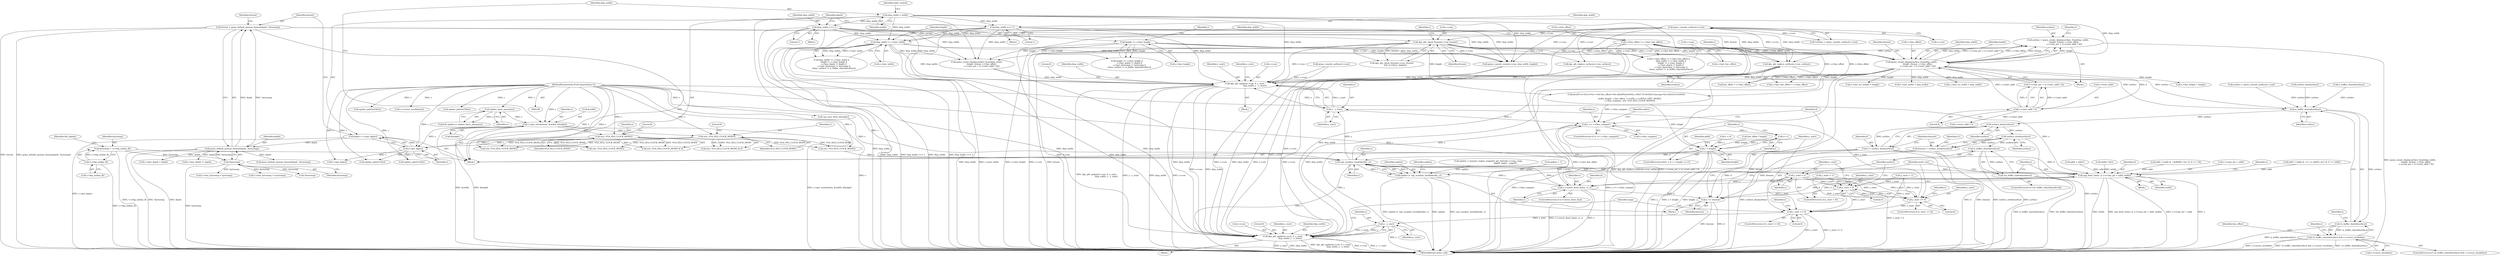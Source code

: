 digraph "0_qemu_bfc56535f793c557aa754c50213fc5f882e6482d@API" {
"1000348" [label="(Call,surface = qemu_create_displaysurface_from(disp_width,\n                    height, format, s->line_offset,\n                    s->vram_ptr + (s->start_addr * 4)))"];
"1000350" [label="(Call,qemu_create_displaysurface_from(disp_width,\n                    height, format, s->line_offset,\n                    s->vram_ptr + (s->start_addr * 4)))"];
"1000258" [label="(Call,disp_width <<= 1)"];
"1000169" [label="(Call,disp_width = width)"];
"1000274" [label="(Call,disp_width <<= 1)"];
"1000317" [label="(Call,disp_width != s->last_width)"];
"1000323" [label="(Call,height != s->last_height)"];
"1000281" [label="(Call,format = qemu_default_pixman_format(depth, !byteswap))"];
"1000283" [label="(Call,qemu_default_pixman_format(depth, !byteswap))"];
"1000277" [label="(Call,depth = s->get_bpp(s))"];
"1000279" [label="(Call,s->get_bpp(s))"];
"1000163" [label="(Call,s->get_resolution(s, &width, &height))"];
"1000161" [label="(Call,update_basic_params(s))"];
"1000109" [label="(MethodParameterIn,VGACommonState *s)"];
"1000253" [label="(Call,sr(s, VGA_SEQ_CLOCK_MODE))"];
"1000269" [label="(Call,sr(s, VGA_SEQ_CLOCK_MODE))"];
"1000285" [label="(Call,!byteswap)"];
"1000153" [label="(Call,byteswap = !s->big_endian_fb)"];
"1000155" [label="(Call,!s->big_endian_fb)"];
"1000293" [label="(Call,dpy_gfx_check_format(s->con, format))"];
"1000115" [label="(Call,qemu_console_surface(s->con))"];
"1000309" [label="(Call,s->line_offset != s->last_line_offset)"];
"1000361" [label="(Call,s->start_addr * 4)"];
"1000366" [label="(Call,dpy_gfx_replace_surface(s->con, surface))"];
"1000621" [label="(Call,is_buffer_shared(surface))"];
"1000620" [label="(Call,!is_buffer_shared(surface))"];
"1000619" [label="(Call,!is_buffer_shared(surface) && s->cursor_invalidate)"];
"1000678" [label="(Call,surface_data(surface))"];
"1000676" [label="(Call,d = surface_data(surface))"];
"1000830" [label="(Call,vga_draw_line(s, d, s->vram_ptr + addr, width))"];
"1000812" [label="(Call,vga_scanline_invalidated(s, y))"];
"1000810" [label="(Call,update |= vga_scanline_invalidated(s, y))"];
"1000822" [label="(Call,y_start = y)"];
"1000819" [label="(Call,y_start < 0)"];
"1000850" [label="(Call,y_start >= 0)"];
"1000861" [label="(Call,y - y_start)"];
"1000854" [label="(Call,dpy_gfx_update(s->con, 0, y_start,\n                               disp_width, y - y_start))"];
"1000918" [label="(Call,dpy_gfx_update(s->con, 0, y_start,\n                       disp_width, y - y_start))"];
"1000902" [label="(Call,y == s->line_compare)"];
"1000712" [label="(Call,y++)"];
"1000709" [label="(Call,y < height)"];
"1000925" [label="(Call,y - y_start)"];
"1000914" [label="(Call,y_start >= 0)"];
"1000843" [label="(Call,s->cursor_draw_line(s, d, y))"];
"1000910" [label="(Call,d += linesize)"];
"1000682" [label="(Call,surface_stride(surface))"];
"1000680" [label="(Call,linesize = surface_stride(surface))"];
"1000827" [label="(Call,is_buffer_shared(surface))"];
"1000826" [label="(Call,!(is_buffer_shared(surface)))"];
"1000844" [label="(Identifier,s)"];
"1000353" [label="(Identifier,format)"];
"1000400" [label="(Call,s->last_height = height)"];
"1000679" [label="(Identifier,surface)"];
"1000710" [label="(Identifier,y)"];
"1000870" [label="(Identifier,multi_run)"];
"1000115" [label="(Call,qemu_console_surface(s->con))"];
"1000653" [label="(Call,sr(s, VGA_SEQ_CLOCK_MODE))"];
"1000811" [label="(Identifier,update)"];
"1000350" [label="(Call,qemu_create_displaysurface_from(disp_width,\n                    height, format, s->line_offset,\n                    s->vram_ptr + (s->start_addr * 4)))"];
"1000816" [label="(Identifier,update)"];
"1000433" [label="(Call,surface_data(surface))"];
"1000714" [label="(Block,)"];
"1000712" [label="(Call,y++)"];
"1000164" [label="(Identifier,s)"];
"1000705" [label="(ControlStructure,for(y = 0; y < height; y++))"];
"1000927" [label="(Identifier,y_start)"];
"1000278" [label="(Identifier,depth)"];
"1000448" [label="(Call,qemu_default_pixman_format(depth, !byteswap))"];
"1000711" [label="(Identifier,height)"];
"1000919" [label="(Call,s->con)"];
"1000354" [label="(Call,s->line_offset)"];
"1000324" [label="(Identifier,height)"];
"1000281" [label="(Call,format = qemu_default_pixman_format(depth, !byteswap))"];
"1000912" [label="(Identifier,linesize)"];
"1000715" [label="(Call,addr = addr1)"];
"1000417" [label="(Call,s->last_byteswap = byteswap)"];
"1000827" [label="(Call,is_buffer_shared(surface))"];
"1000667" [label="(Call,width * bits)"];
"1000510" [label="(Call,update_palette16(s))"];
"1000270" [label="(Identifier,s)"];
"1000918" [label="(Call,dpy_gfx_update(s->con, 0, y_start,\n                       disp_width, y - y_start))"];
"1000713" [label="(Identifier,y)"];
"1000839" [label="(ControlStructure,if (s->cursor_draw_line))"];
"1000111" [label="(Block,)"];
"1000685" [label="(Identifier,y1)"];
"1000155" [label="(Call,!s->big_endian_fb)"];
"1000939" [label="(MethodReturn,static void)"];
"1000676" [label="(Call,d = surface_data(surface))"];
"1000861" [label="(Call,y - y_start)"];
"1000824" [label="(Identifier,y)"];
"1000845" [label="(Identifier,d)"];
"1000308" [label="(Call,s->line_offset != s->last_line_offset ||\n        disp_width != s->last_width ||\n        height != s->last_height ||\n        s->last_depth != depth ||\n        s->last_byteswap != byteswap ||\n        share_surface != is_buffer_shared(surface))"];
"1000335" [label="(Call,s->last_byteswap != byteswap)"];
"1000349" [label="(Identifier,surface)"];
"1000322" [label="(Call,height != s->last_height ||\n        s->last_depth != depth ||\n        s->last_byteswap != byteswap ||\n        share_surface != is_buffer_shared(surface))"];
"1000279" [label="(Call,s->get_bpp(s))"];
"1000658" [label="(Call,s->start_addr * 4)"];
"1000292" [label="(Call,dpy_gfx_check_format(s->con, format)\n            && !s->force_shadow)"];
"1000831" [label="(Identifier,s)"];
"1000318" [label="(Identifier,disp_width)"];
"1000252" [label="(Call,sr(s, VGA_SEQ_CLOCK_MODE) & 8)"];
"1000268" [label="(Call,sr(s, VGA_SEQ_CLOCK_MODE) & 8)"];
"1000864" [label="(Call,y_start = -1)"];
"1000113" [label="(Call,*surface = qemu_console_surface(s->con))"];
"1000826" [label="(Call,!(is_buffer_shared(surface)))"];
"1000850" [label="(Call,y_start >= 0)"];
"1000813" [label="(Identifier,s)"];
"1000922" [label="(Literal,0)"];
"1000843" [label="(Call,s->cursor_draw_line(s, d, y))"];
"1000300" [label="(Identifier,s)"];
"1000832" [label="(Identifier,d)"];
"1000533" [label="(Call,s->get_bpp(s))"];
"1000830" [label="(Call,vga_draw_line(s, d, s->vram_ptr + addr, width))"];
"1000678" [label="(Call,surface_data(surface))"];
"1000390" [label="(Call,s->last_scr_height = height)"];
"1000365" [label="(Literal,4)"];
"1000623" [label="(Call,s->cursor_invalidate)"];
"1000709" [label="(Call,y < height)"];
"1000852" [label="(Literal,0)"];
"1000160" [label="(Identifier,full_update)"];
"1000634" [label="(Call,printf(\"w=%d h=%d v=%d line_offset=%d cr[0x09]=0x%02x cr[0x17]=0x%02x linecmp=%d sr[0x01]=0x%02x\n\",\n           width, height, v, line_offset, s->cr[9], s->cr[VGA_CRTC_MODE],\n           s->line_compare, sr(s, VGA_SEQ_CLOCK_MODE)))"];
"1000913" [label="(ControlStructure,if (y_start >= 0))"];
"1000325" [label="(Call,s->last_height)"];
"1000766" [label="(Call,addr = (addr & ~0x8000) | ((y1 & 2) << 14))"];
"1000258" [label="(Call,disp_width <<= 1)"];
"1000272" [label="(Literal,8)"];
"1000156" [label="(Call,s->big_endian_fb)"];
"1000316" [label="(Call,disp_width != s->last_width ||\n        height != s->last_height ||\n        s->last_depth != depth ||\n        s->last_byteswap != byteswap ||\n        share_surface != is_buffer_shared(surface))"];
"1000165" [label="(Call,&width)"];
"1000260" [label="(Literal,1)"];
"1000297" [label="(Identifier,format)"];
"1000810" [label="(Call,update |= vga_scanline_invalidated(s, y))"];
"1000920" [label="(Identifier,s)"];
"1000812" [label="(Call,vga_scanline_invalidated(s, y))"];
"1000901" [label="(ControlStructure,if (y == s->line_compare))"];
"1000285" [label="(Call,!byteswap)"];
"1000470" [label="(Call,dpy_gfx_replace_surface(s->con, surface))"];
"1000159" [label="(Call,full_update |= update_basic_params(s))"];
"1000630" [label="(Identifier,line_offset)"];
"1000283" [label="(Call,qemu_default_pixman_format(depth, !byteswap))"];
"1000162" [label="(Identifier,s)"];
"1000849" [label="(ControlStructure,if (y_start >= 0))"];
"1000916" [label="(Literal,0)"];
"1000412" [label="(Call,s->last_depth = depth)"];
"1000450" [label="(Call,!byteswap)"];
"1000253" [label="(Call,sr(s, VGA_SEQ_CLOCK_MODE))"];
"1000257" [label="(Block,)"];
"1000798" [label="(Call,update = memory_region_snapshot_get_dirty(&s->vram, snap,\n                                                      page0, page1 - page0))"];
"1000680" [label="(Call,linesize = surface_stride(surface))"];
"1000818" [label="(ControlStructure,if (y_start < 0))"];
"1000347" [label="(Block,)"];
"1000381" [label="(Call,qemu_console_surface(s->con))"];
"1000672" [label="(Call,y_start = -1)"];
"1000716" [label="(Identifier,addr)"];
"1000288" [label="(Identifier,format)"];
"1000629" [label="(Call,line_offset = s->line_offset)"];
"1000366" [label="(Call,dpy_gfx_replace_surface(s->con, surface))"];
"1000274" [label="(Call,disp_width <<= 1)"];
"1000370" [label="(Identifier,surface)"];
"1000926" [label="(Identifier,y)"];
"1000277" [label="(Call,depth = s->get_bpp(s))"];
"1000171" [label="(Identifier,width)"];
"1000856" [label="(Identifier,s)"];
"1000819" [label="(Call,y_start < 0)"];
"1000169" [label="(Call,disp_width = width)"];
"1000682" [label="(Call,surface_stride(surface))"];
"1000904" [label="(Call,s->line_compare)"];
"1000276" [label="(Literal,1)"];
"1000313" [label="(Call,s->last_line_offset)"];
"1000486" [label="(Call,sr(s, VGA_SEQ_CLOCK_MODE))"];
"1000348" [label="(Call,surface = qemu_create_displaysurface_from(disp_width,\n                    height, format, s->line_offset,\n                    s->vram_ptr + (s->start_addr * 4)))"];
"1000814" [label="(Identifier,y)"];
"1000923" [label="(Identifier,y_start)"];
"1000846" [label="(Identifier,y)"];
"1000368" [label="(Identifier,s)"];
"1000323" [label="(Call,height != s->last_height)"];
"1000540" [label="(Call,update_palette256(s))"];
"1000822" [label="(Call,y_start = y)"];
"1000914" [label="(Call,y_start >= 0)"];
"1000858" [label="(Literal,0)"];
"1000310" [label="(Call,s->line_offset)"];
"1000929" [label="(Identifier,snap)"];
"1000293" [label="(Call,dpy_gfx_check_format(s->con, format))"];
"1000454" [label="(Call,qemu_create_displaysurface_from(disp_width,\n                height, format, s->line_offset,\n                s->vram_ptr + (s->start_addr * 4)))"];
"1000925" [label="(Call,y - y_start)"];
"1000860" [label="(Identifier,disp_width)"];
"1000255" [label="(Identifier,VGA_SEQ_CLOCK_MODE)"];
"1000618" [label="(ControlStructure,if (!is_buffer_shared(surface) && s->cursor_invalidate))"];
"1000395" [label="(Call,s->last_width = disp_width)"];
"1000911" [label="(Identifier,d)"];
"1000173" [label="(Identifier,shift_control)"];
"1000351" [label="(Identifier,disp_width)"];
"1000361" [label="(Call,s->start_addr * 4)"];
"1000167" [label="(Call,&height)"];
"1000271" [label="(Identifier,VGA_SEQ_CLOCK_MODE)"];
"1000622" [label="(Identifier,surface)"];
"1000269" [label="(Call,sr(s, VGA_SEQ_CLOCK_MODE))"];
"1000833" [label="(Call,s->vram_ptr + addr)"];
"1000385" [label="(Call,s->last_scr_width = disp_width)"];
"1000823" [label="(Identifier,y_start)"];
"1000294" [label="(Call,s->con)"];
"1000428" [label="(Call,is_buffer_shared(surface))"];
"1000908" [label="(Identifier,addr1)"];
"1000624" [label="(Identifier,s)"];
"1000859" [label="(Identifier,y_start)"];
"1000109" [label="(MethodParameterIn,VGACommonState *s)"];
"1000627" [label="(Call,s->cursor_invalidate(s))"];
"1000862" [label="(Identifier,y)"];
"1000309" [label="(Call,s->line_offset != s->last_line_offset)"];
"1000373" [label="(Call,qemu_console_resize(s->con, disp_width, height))"];
"1000514" [label="(Call,sr(s, VGA_SEQ_CLOCK_MODE))"];
"1000319" [label="(Call,s->last_width)"];
"1000286" [label="(Identifier,byteswap)"];
"1000387" [label="(Identifier,s)"];
"1000841" [label="(Identifier,s)"];
"1000903" [label="(Identifier,y)"];
"1000825" [label="(ControlStructure,if (!(is_buffer_shared(surface))))"];
"1000331" [label="(Identifier,s)"];
"1000357" [label="(Call,s->vram_ptr + (s->start_addr * 4))"];
"1000367" [label="(Call,s->con)"];
"1000620" [label="(Call,!is_buffer_shared(surface))"];
"1000352" [label="(Identifier,height)"];
"1000284" [label="(Identifier,depth)"];
"1000820" [label="(Identifier,y_start)"];
"1000161" [label="(Call,update_basic_params(s))"];
"1000863" [label="(Identifier,y_start)"];
"1000853" [label="(Block,)"];
"1000865" [label="(Identifier,y_start)"];
"1000163" [label="(Call,s->get_resolution(s, &width, &height))"];
"1000273" [label="(Block,)"];
"1000275" [label="(Identifier,disp_width)"];
"1000280" [label="(Identifier,s)"];
"1000317" [label="(Call,disp_width != s->last_width)"];
"1000116" [label="(Call,s->con)"];
"1000902" [label="(Call,y == s->line_compare)"];
"1000706" [label="(Call,y = 0)"];
"1000677" [label="(Identifier,d)"];
"1000170" [label="(Identifier,disp_width)"];
"1000379" [label="(Call,surface = qemu_console_surface(s->con))"];
"1000924" [label="(Identifier,disp_width)"];
"1000621" [label="(Call,is_buffer_shared(surface))"];
"1000153" [label="(Call,byteswap = !s->big_endian_fb)"];
"1000681" [label="(Identifier,linesize)"];
"1000552" [label="(Call,update_palette256(s))"];
"1000855" [label="(Call,s->con)"];
"1000619" [label="(Call,!is_buffer_shared(surface) && s->cursor_invalidate)"];
"1000828" [label="(Identifier,surface)"];
"1000254" [label="(Identifier,s)"];
"1000362" [label="(Call,s->start_addr)"];
"1000793" [label="(Call,update = 1)"];
"1000742" [label="(Call,addr = (addr & ~(1 << shift)) | ((y1 & 1) << shift))"];
"1000683" [label="(Identifier,surface)"];
"1000829" [label="(Block,)"];
"1000329" [label="(Call,s->last_depth != depth)"];
"1000917" [label="(Block,)"];
"1000282" [label="(Identifier,format)"];
"1000851" [label="(Identifier,y_start)"];
"1000691" [label="(Call,vga_sync_dirty_bitmap(s))"];
"1000482" [label="(Call,update_palette16(s))"];
"1000910" [label="(Call,d += linesize)"];
"1000701" [label="(Call,line_offset * height)"];
"1000405" [label="(Call,s->last_line_offset = s->line_offset)"];
"1000854" [label="(Call,dpy_gfx_update(s->con, 0, y_start,\n                               disp_width, y - y_start))"];
"1000154" [label="(Identifier,byteswap)"];
"1000915" [label="(Identifier,y_start)"];
"1000256" [label="(Literal,8)"];
"1000821" [label="(Literal,0)"];
"1000259" [label="(Identifier,disp_width)"];
"1000628" [label="(Identifier,s)"];
"1000838" [label="(Identifier,width)"];
"1000348" -> "1000347"  [label="AST: "];
"1000348" -> "1000350"  [label="CFG: "];
"1000349" -> "1000348"  [label="AST: "];
"1000350" -> "1000348"  [label="AST: "];
"1000368" -> "1000348"  [label="CFG: "];
"1000348" -> "1000939"  [label="DDG: qemu_create_displaysurface_from(disp_width,\n                    height, format, s->line_offset,\n                    s->vram_ptr + (s->start_addr * 4))"];
"1000350" -> "1000348"  [label="DDG: height"];
"1000350" -> "1000348"  [label="DDG: disp_width"];
"1000350" -> "1000348"  [label="DDG: s->vram_ptr + (s->start_addr * 4)"];
"1000350" -> "1000348"  [label="DDG: s->line_offset"];
"1000350" -> "1000348"  [label="DDG: format"];
"1000348" -> "1000366"  [label="DDG: surface"];
"1000350" -> "1000357"  [label="CFG: "];
"1000351" -> "1000350"  [label="AST: "];
"1000352" -> "1000350"  [label="AST: "];
"1000353" -> "1000350"  [label="AST: "];
"1000354" -> "1000350"  [label="AST: "];
"1000357" -> "1000350"  [label="AST: "];
"1000350" -> "1000939"  [label="DDG: s->vram_ptr + (s->start_addr * 4)"];
"1000350" -> "1000939"  [label="DDG: format"];
"1000258" -> "1000350"  [label="DDG: disp_width"];
"1000274" -> "1000350"  [label="DDG: disp_width"];
"1000317" -> "1000350"  [label="DDG: disp_width"];
"1000169" -> "1000350"  [label="DDG: disp_width"];
"1000323" -> "1000350"  [label="DDG: height"];
"1000281" -> "1000350"  [label="DDG: format"];
"1000293" -> "1000350"  [label="DDG: format"];
"1000309" -> "1000350"  [label="DDG: s->line_offset"];
"1000361" -> "1000350"  [label="DDG: s->start_addr"];
"1000361" -> "1000350"  [label="DDG: 4"];
"1000350" -> "1000385"  [label="DDG: disp_width"];
"1000350" -> "1000390"  [label="DDG: height"];
"1000350" -> "1000395"  [label="DDG: disp_width"];
"1000350" -> "1000400"  [label="DDG: height"];
"1000350" -> "1000405"  [label="DDG: s->line_offset"];
"1000350" -> "1000629"  [label="DDG: s->line_offset"];
"1000350" -> "1000634"  [label="DDG: height"];
"1000350" -> "1000854"  [label="DDG: disp_width"];
"1000350" -> "1000918"  [label="DDG: disp_width"];
"1000258" -> "1000257"  [label="AST: "];
"1000258" -> "1000260"  [label="CFG: "];
"1000259" -> "1000258"  [label="AST: "];
"1000260" -> "1000258"  [label="AST: "];
"1000278" -> "1000258"  [label="CFG: "];
"1000258" -> "1000939"  [label="DDG: disp_width"];
"1000258" -> "1000939"  [label="DDG: disp_width <<= 1"];
"1000169" -> "1000258"  [label="DDG: disp_width"];
"1000258" -> "1000317"  [label="DDG: disp_width"];
"1000258" -> "1000373"  [label="DDG: disp_width"];
"1000258" -> "1000454"  [label="DDG: disp_width"];
"1000258" -> "1000854"  [label="DDG: disp_width"];
"1000258" -> "1000918"  [label="DDG: disp_width"];
"1000169" -> "1000111"  [label="AST: "];
"1000169" -> "1000171"  [label="CFG: "];
"1000170" -> "1000169"  [label="AST: "];
"1000171" -> "1000169"  [label="AST: "];
"1000173" -> "1000169"  [label="CFG: "];
"1000169" -> "1000939"  [label="DDG: disp_width"];
"1000169" -> "1000274"  [label="DDG: disp_width"];
"1000169" -> "1000317"  [label="DDG: disp_width"];
"1000169" -> "1000373"  [label="DDG: disp_width"];
"1000169" -> "1000454"  [label="DDG: disp_width"];
"1000169" -> "1000854"  [label="DDG: disp_width"];
"1000169" -> "1000918"  [label="DDG: disp_width"];
"1000274" -> "1000273"  [label="AST: "];
"1000274" -> "1000276"  [label="CFG: "];
"1000275" -> "1000274"  [label="AST: "];
"1000276" -> "1000274"  [label="AST: "];
"1000278" -> "1000274"  [label="CFG: "];
"1000274" -> "1000939"  [label="DDG: disp_width"];
"1000274" -> "1000939"  [label="DDG: disp_width <<= 1"];
"1000274" -> "1000317"  [label="DDG: disp_width"];
"1000274" -> "1000373"  [label="DDG: disp_width"];
"1000274" -> "1000454"  [label="DDG: disp_width"];
"1000274" -> "1000854"  [label="DDG: disp_width"];
"1000274" -> "1000918"  [label="DDG: disp_width"];
"1000317" -> "1000316"  [label="AST: "];
"1000317" -> "1000319"  [label="CFG: "];
"1000318" -> "1000317"  [label="AST: "];
"1000319" -> "1000317"  [label="AST: "];
"1000324" -> "1000317"  [label="CFG: "];
"1000316" -> "1000317"  [label="CFG: "];
"1000317" -> "1000939"  [label="DDG: disp_width"];
"1000317" -> "1000939"  [label="DDG: s->last_width"];
"1000317" -> "1000316"  [label="DDG: disp_width"];
"1000317" -> "1000316"  [label="DDG: s->last_width"];
"1000317" -> "1000373"  [label="DDG: disp_width"];
"1000317" -> "1000454"  [label="DDG: disp_width"];
"1000317" -> "1000854"  [label="DDG: disp_width"];
"1000317" -> "1000918"  [label="DDG: disp_width"];
"1000323" -> "1000322"  [label="AST: "];
"1000323" -> "1000325"  [label="CFG: "];
"1000324" -> "1000323"  [label="AST: "];
"1000325" -> "1000323"  [label="AST: "];
"1000331" -> "1000323"  [label="CFG: "];
"1000322" -> "1000323"  [label="CFG: "];
"1000323" -> "1000939"  [label="DDG: s->last_height"];
"1000323" -> "1000322"  [label="DDG: height"];
"1000323" -> "1000322"  [label="DDG: s->last_height"];
"1000323" -> "1000373"  [label="DDG: height"];
"1000323" -> "1000454"  [label="DDG: height"];
"1000323" -> "1000634"  [label="DDG: height"];
"1000281" -> "1000111"  [label="AST: "];
"1000281" -> "1000283"  [label="CFG: "];
"1000282" -> "1000281"  [label="AST: "];
"1000283" -> "1000281"  [label="AST: "];
"1000288" -> "1000281"  [label="CFG: "];
"1000281" -> "1000939"  [label="DDG: format"];
"1000281" -> "1000939"  [label="DDG: qemu_default_pixman_format(depth, !byteswap)"];
"1000283" -> "1000281"  [label="DDG: depth"];
"1000283" -> "1000281"  [label="DDG: !byteswap"];
"1000281" -> "1000293"  [label="DDG: format"];
"1000283" -> "1000285"  [label="CFG: "];
"1000284" -> "1000283"  [label="AST: "];
"1000285" -> "1000283"  [label="AST: "];
"1000283" -> "1000939"  [label="DDG: !byteswap"];
"1000283" -> "1000939"  [label="DDG: depth"];
"1000277" -> "1000283"  [label="DDG: depth"];
"1000285" -> "1000283"  [label="DDG: byteswap"];
"1000283" -> "1000329"  [label="DDG: depth"];
"1000283" -> "1000412"  [label="DDG: depth"];
"1000283" -> "1000448"  [label="DDG: depth"];
"1000277" -> "1000111"  [label="AST: "];
"1000277" -> "1000279"  [label="CFG: "];
"1000278" -> "1000277"  [label="AST: "];
"1000279" -> "1000277"  [label="AST: "];
"1000282" -> "1000277"  [label="CFG: "];
"1000277" -> "1000939"  [label="DDG: s->get_bpp(s)"];
"1000279" -> "1000277"  [label="DDG: s"];
"1000279" -> "1000280"  [label="CFG: "];
"1000280" -> "1000279"  [label="AST: "];
"1000163" -> "1000279"  [label="DDG: s"];
"1000253" -> "1000279"  [label="DDG: s"];
"1000269" -> "1000279"  [label="DDG: s"];
"1000109" -> "1000279"  [label="DDG: s"];
"1000279" -> "1000482"  [label="DDG: s"];
"1000279" -> "1000510"  [label="DDG: s"];
"1000279" -> "1000533"  [label="DDG: s"];
"1000163" -> "1000111"  [label="AST: "];
"1000163" -> "1000167"  [label="CFG: "];
"1000164" -> "1000163"  [label="AST: "];
"1000165" -> "1000163"  [label="AST: "];
"1000167" -> "1000163"  [label="AST: "];
"1000170" -> "1000163"  [label="CFG: "];
"1000163" -> "1000939"  [label="DDG: &height"];
"1000163" -> "1000939"  [label="DDG: s->get_resolution(s, &width, &height)"];
"1000163" -> "1000939"  [label="DDG: &width"];
"1000161" -> "1000163"  [label="DDG: s"];
"1000109" -> "1000163"  [label="DDG: s"];
"1000163" -> "1000253"  [label="DDG: s"];
"1000163" -> "1000269"  [label="DDG: s"];
"1000161" -> "1000159"  [label="AST: "];
"1000161" -> "1000162"  [label="CFG: "];
"1000162" -> "1000161"  [label="AST: "];
"1000159" -> "1000161"  [label="CFG: "];
"1000161" -> "1000159"  [label="DDG: s"];
"1000109" -> "1000161"  [label="DDG: s"];
"1000109" -> "1000108"  [label="AST: "];
"1000109" -> "1000939"  [label="DDG: s"];
"1000109" -> "1000253"  [label="DDG: s"];
"1000109" -> "1000269"  [label="DDG: s"];
"1000109" -> "1000482"  [label="DDG: s"];
"1000109" -> "1000486"  [label="DDG: s"];
"1000109" -> "1000510"  [label="DDG: s"];
"1000109" -> "1000514"  [label="DDG: s"];
"1000109" -> "1000533"  [label="DDG: s"];
"1000109" -> "1000540"  [label="DDG: s"];
"1000109" -> "1000552"  [label="DDG: s"];
"1000109" -> "1000627"  [label="DDG: s"];
"1000109" -> "1000653"  [label="DDG: s"];
"1000109" -> "1000691"  [label="DDG: s"];
"1000109" -> "1000812"  [label="DDG: s"];
"1000109" -> "1000830"  [label="DDG: s"];
"1000109" -> "1000843"  [label="DDG: s"];
"1000253" -> "1000252"  [label="AST: "];
"1000253" -> "1000255"  [label="CFG: "];
"1000254" -> "1000253"  [label="AST: "];
"1000255" -> "1000253"  [label="AST: "];
"1000256" -> "1000253"  [label="CFG: "];
"1000253" -> "1000252"  [label="DDG: s"];
"1000253" -> "1000252"  [label="DDG: VGA_SEQ_CLOCK_MODE"];
"1000253" -> "1000486"  [label="DDG: VGA_SEQ_CLOCK_MODE"];
"1000253" -> "1000514"  [label="DDG: VGA_SEQ_CLOCK_MODE"];
"1000253" -> "1000653"  [label="DDG: VGA_SEQ_CLOCK_MODE"];
"1000269" -> "1000268"  [label="AST: "];
"1000269" -> "1000271"  [label="CFG: "];
"1000270" -> "1000269"  [label="AST: "];
"1000271" -> "1000269"  [label="AST: "];
"1000272" -> "1000269"  [label="CFG: "];
"1000269" -> "1000268"  [label="DDG: s"];
"1000269" -> "1000268"  [label="DDG: VGA_SEQ_CLOCK_MODE"];
"1000269" -> "1000486"  [label="DDG: VGA_SEQ_CLOCK_MODE"];
"1000269" -> "1000514"  [label="DDG: VGA_SEQ_CLOCK_MODE"];
"1000269" -> "1000653"  [label="DDG: VGA_SEQ_CLOCK_MODE"];
"1000285" -> "1000286"  [label="CFG: "];
"1000286" -> "1000285"  [label="AST: "];
"1000285" -> "1000939"  [label="DDG: byteswap"];
"1000153" -> "1000285"  [label="DDG: byteswap"];
"1000285" -> "1000335"  [label="DDG: byteswap"];
"1000285" -> "1000417"  [label="DDG: byteswap"];
"1000285" -> "1000450"  [label="DDG: byteswap"];
"1000153" -> "1000111"  [label="AST: "];
"1000153" -> "1000155"  [label="CFG: "];
"1000154" -> "1000153"  [label="AST: "];
"1000155" -> "1000153"  [label="AST: "];
"1000160" -> "1000153"  [label="CFG: "];
"1000153" -> "1000939"  [label="DDG: !s->big_endian_fb"];
"1000155" -> "1000153"  [label="DDG: s->big_endian_fb"];
"1000155" -> "1000156"  [label="CFG: "];
"1000156" -> "1000155"  [label="AST: "];
"1000155" -> "1000939"  [label="DDG: s->big_endian_fb"];
"1000293" -> "1000292"  [label="AST: "];
"1000293" -> "1000297"  [label="CFG: "];
"1000294" -> "1000293"  [label="AST: "];
"1000297" -> "1000293"  [label="AST: "];
"1000300" -> "1000293"  [label="CFG: "];
"1000292" -> "1000293"  [label="CFG: "];
"1000293" -> "1000939"  [label="DDG: s->con"];
"1000293" -> "1000939"  [label="DDG: format"];
"1000293" -> "1000292"  [label="DDG: s->con"];
"1000293" -> "1000292"  [label="DDG: format"];
"1000115" -> "1000293"  [label="DDG: s->con"];
"1000293" -> "1000366"  [label="DDG: s->con"];
"1000293" -> "1000373"  [label="DDG: s->con"];
"1000293" -> "1000470"  [label="DDG: s->con"];
"1000293" -> "1000854"  [label="DDG: s->con"];
"1000293" -> "1000918"  [label="DDG: s->con"];
"1000115" -> "1000113"  [label="AST: "];
"1000115" -> "1000116"  [label="CFG: "];
"1000116" -> "1000115"  [label="AST: "];
"1000113" -> "1000115"  [label="CFG: "];
"1000115" -> "1000939"  [label="DDG: s->con"];
"1000115" -> "1000113"  [label="DDG: s->con"];
"1000115" -> "1000366"  [label="DDG: s->con"];
"1000115" -> "1000373"  [label="DDG: s->con"];
"1000115" -> "1000470"  [label="DDG: s->con"];
"1000115" -> "1000854"  [label="DDG: s->con"];
"1000115" -> "1000918"  [label="DDG: s->con"];
"1000309" -> "1000308"  [label="AST: "];
"1000309" -> "1000313"  [label="CFG: "];
"1000310" -> "1000309"  [label="AST: "];
"1000313" -> "1000309"  [label="AST: "];
"1000318" -> "1000309"  [label="CFG: "];
"1000308" -> "1000309"  [label="CFG: "];
"1000309" -> "1000939"  [label="DDG: s->last_line_offset"];
"1000309" -> "1000308"  [label="DDG: s->line_offset"];
"1000309" -> "1000308"  [label="DDG: s->last_line_offset"];
"1000309" -> "1000405"  [label="DDG: s->line_offset"];
"1000309" -> "1000454"  [label="DDG: s->line_offset"];
"1000309" -> "1000629"  [label="DDG: s->line_offset"];
"1000361" -> "1000357"  [label="AST: "];
"1000361" -> "1000365"  [label="CFG: "];
"1000362" -> "1000361"  [label="AST: "];
"1000365" -> "1000361"  [label="AST: "];
"1000357" -> "1000361"  [label="CFG: "];
"1000361" -> "1000357"  [label="DDG: s->start_addr"];
"1000361" -> "1000357"  [label="DDG: 4"];
"1000361" -> "1000658"  [label="DDG: s->start_addr"];
"1000366" -> "1000347"  [label="AST: "];
"1000366" -> "1000370"  [label="CFG: "];
"1000367" -> "1000366"  [label="AST: "];
"1000370" -> "1000366"  [label="AST: "];
"1000387" -> "1000366"  [label="CFG: "];
"1000366" -> "1000939"  [label="DDG: s->con"];
"1000366" -> "1000939"  [label="DDG: dpy_gfx_replace_surface(s->con, surface)"];
"1000366" -> "1000621"  [label="DDG: surface"];
"1000366" -> "1000854"  [label="DDG: s->con"];
"1000366" -> "1000918"  [label="DDG: s->con"];
"1000621" -> "1000620"  [label="AST: "];
"1000621" -> "1000622"  [label="CFG: "];
"1000622" -> "1000621"  [label="AST: "];
"1000620" -> "1000621"  [label="CFG: "];
"1000621" -> "1000620"  [label="DDG: surface"];
"1000433" -> "1000621"  [label="DDG: surface"];
"1000379" -> "1000621"  [label="DDG: surface"];
"1000470" -> "1000621"  [label="DDG: surface"];
"1000428" -> "1000621"  [label="DDG: surface"];
"1000621" -> "1000678"  [label="DDG: surface"];
"1000620" -> "1000619"  [label="AST: "];
"1000624" -> "1000620"  [label="CFG: "];
"1000619" -> "1000620"  [label="CFG: "];
"1000620" -> "1000939"  [label="DDG: is_buffer_shared(surface)"];
"1000620" -> "1000619"  [label="DDG: is_buffer_shared(surface)"];
"1000619" -> "1000618"  [label="AST: "];
"1000619" -> "1000623"  [label="CFG: "];
"1000623" -> "1000619"  [label="AST: "];
"1000628" -> "1000619"  [label="CFG: "];
"1000630" -> "1000619"  [label="CFG: "];
"1000619" -> "1000939"  [label="DDG: s->cursor_invalidate"];
"1000619" -> "1000939"  [label="DDG: !is_buffer_shared(surface) && s->cursor_invalidate"];
"1000619" -> "1000939"  [label="DDG: !is_buffer_shared(surface)"];
"1000678" -> "1000676"  [label="AST: "];
"1000678" -> "1000679"  [label="CFG: "];
"1000679" -> "1000678"  [label="AST: "];
"1000676" -> "1000678"  [label="CFG: "];
"1000678" -> "1000676"  [label="DDG: surface"];
"1000678" -> "1000682"  [label="DDG: surface"];
"1000676" -> "1000111"  [label="AST: "];
"1000677" -> "1000676"  [label="AST: "];
"1000681" -> "1000676"  [label="CFG: "];
"1000676" -> "1000939"  [label="DDG: surface_data(surface)"];
"1000676" -> "1000939"  [label="DDG: d"];
"1000676" -> "1000830"  [label="DDG: d"];
"1000676" -> "1000910"  [label="DDG: d"];
"1000830" -> "1000829"  [label="AST: "];
"1000830" -> "1000838"  [label="CFG: "];
"1000831" -> "1000830"  [label="AST: "];
"1000832" -> "1000830"  [label="AST: "];
"1000833" -> "1000830"  [label="AST: "];
"1000838" -> "1000830"  [label="AST: "];
"1000841" -> "1000830"  [label="CFG: "];
"1000830" -> "1000939"  [label="DDG: width"];
"1000830" -> "1000939"  [label="DDG: vga_draw_line(s, d, s->vram_ptr + addr, width)"];
"1000830" -> "1000939"  [label="DDG: s->vram_ptr + addr"];
"1000830" -> "1000939"  [label="DDG: s"];
"1000830" -> "1000812"  [label="DDG: s"];
"1000812" -> "1000830"  [label="DDG: s"];
"1000910" -> "1000830"  [label="DDG: d"];
"1000715" -> "1000830"  [label="DDG: addr"];
"1000766" -> "1000830"  [label="DDG: addr"];
"1000742" -> "1000830"  [label="DDG: addr"];
"1000667" -> "1000830"  [label="DDG: width"];
"1000830" -> "1000843"  [label="DDG: s"];
"1000830" -> "1000843"  [label="DDG: d"];
"1000830" -> "1000910"  [label="DDG: d"];
"1000812" -> "1000810"  [label="AST: "];
"1000812" -> "1000814"  [label="CFG: "];
"1000813" -> "1000812"  [label="AST: "];
"1000814" -> "1000812"  [label="AST: "];
"1000810" -> "1000812"  [label="CFG: "];
"1000812" -> "1000939"  [label="DDG: s"];
"1000812" -> "1000810"  [label="DDG: s"];
"1000812" -> "1000810"  [label="DDG: y"];
"1000843" -> "1000812"  [label="DDG: s"];
"1000653" -> "1000812"  [label="DDG: s"];
"1000691" -> "1000812"  [label="DDG: s"];
"1000709" -> "1000812"  [label="DDG: y"];
"1000812" -> "1000822"  [label="DDG: y"];
"1000812" -> "1000843"  [label="DDG: y"];
"1000812" -> "1000861"  [label="DDG: y"];
"1000812" -> "1000902"  [label="DDG: y"];
"1000810" -> "1000714"  [label="AST: "];
"1000811" -> "1000810"  [label="AST: "];
"1000816" -> "1000810"  [label="CFG: "];
"1000810" -> "1000939"  [label="DDG: update |= vga_scanline_invalidated(s, y)"];
"1000810" -> "1000939"  [label="DDG: update"];
"1000810" -> "1000939"  [label="DDG: vga_scanline_invalidated(s, y)"];
"1000798" -> "1000810"  [label="DDG: update"];
"1000793" -> "1000810"  [label="DDG: update"];
"1000822" -> "1000818"  [label="AST: "];
"1000822" -> "1000824"  [label="CFG: "];
"1000823" -> "1000822"  [label="AST: "];
"1000824" -> "1000822"  [label="AST: "];
"1000828" -> "1000822"  [label="CFG: "];
"1000822" -> "1000819"  [label="DDG: y_start"];
"1000822" -> "1000850"  [label="DDG: y_start"];
"1000822" -> "1000914"  [label="DDG: y_start"];
"1000819" -> "1000818"  [label="AST: "];
"1000819" -> "1000821"  [label="CFG: "];
"1000820" -> "1000819"  [label="AST: "];
"1000821" -> "1000819"  [label="AST: "];
"1000823" -> "1000819"  [label="CFG: "];
"1000828" -> "1000819"  [label="CFG: "];
"1000819" -> "1000939"  [label="DDG: y_start < 0"];
"1000850" -> "1000819"  [label="DDG: y_start"];
"1000864" -> "1000819"  [label="DDG: y_start"];
"1000672" -> "1000819"  [label="DDG: y_start"];
"1000819" -> "1000850"  [label="DDG: y_start"];
"1000819" -> "1000914"  [label="DDG: y_start"];
"1000850" -> "1000849"  [label="AST: "];
"1000850" -> "1000852"  [label="CFG: "];
"1000851" -> "1000850"  [label="AST: "];
"1000852" -> "1000850"  [label="AST: "];
"1000856" -> "1000850"  [label="CFG: "];
"1000870" -> "1000850"  [label="CFG: "];
"1000864" -> "1000850"  [label="DDG: y_start"];
"1000672" -> "1000850"  [label="DDG: y_start"];
"1000850" -> "1000861"  [label="DDG: y_start"];
"1000850" -> "1000914"  [label="DDG: y_start"];
"1000861" -> "1000854"  [label="AST: "];
"1000861" -> "1000863"  [label="CFG: "];
"1000862" -> "1000861"  [label="AST: "];
"1000863" -> "1000861"  [label="AST: "];
"1000854" -> "1000861"  [label="CFG: "];
"1000861" -> "1000854"  [label="DDG: y_start"];
"1000861" -> "1000854"  [label="DDG: y"];
"1000861" -> "1000902"  [label="DDG: y"];
"1000854" -> "1000853"  [label="AST: "];
"1000855" -> "1000854"  [label="AST: "];
"1000858" -> "1000854"  [label="AST: "];
"1000859" -> "1000854"  [label="AST: "];
"1000860" -> "1000854"  [label="AST: "];
"1000865" -> "1000854"  [label="CFG: "];
"1000854" -> "1000939"  [label="DDG: disp_width"];
"1000854" -> "1000939"  [label="DDG: s->con"];
"1000854" -> "1000939"  [label="DDG: dpy_gfx_update(s->con, 0, y_start,\n                               disp_width, y - y_start)"];
"1000854" -> "1000939"  [label="DDG: y - y_start"];
"1000381" -> "1000854"  [label="DDG: s->con"];
"1000470" -> "1000854"  [label="DDG: s->con"];
"1000454" -> "1000854"  [label="DDG: disp_width"];
"1000373" -> "1000854"  [label="DDG: disp_width"];
"1000854" -> "1000918"  [label="DDG: s->con"];
"1000854" -> "1000918"  [label="DDG: disp_width"];
"1000918" -> "1000917"  [label="AST: "];
"1000918" -> "1000925"  [label="CFG: "];
"1000919" -> "1000918"  [label="AST: "];
"1000922" -> "1000918"  [label="AST: "];
"1000923" -> "1000918"  [label="AST: "];
"1000924" -> "1000918"  [label="AST: "];
"1000925" -> "1000918"  [label="AST: "];
"1000929" -> "1000918"  [label="CFG: "];
"1000918" -> "1000939"  [label="DDG: dpy_gfx_update(s->con, 0, y_start,\n                       disp_width, y - y_start)"];
"1000918" -> "1000939"  [label="DDG: s->con"];
"1000918" -> "1000939"  [label="DDG: y - y_start"];
"1000918" -> "1000939"  [label="DDG: y_start"];
"1000918" -> "1000939"  [label="DDG: disp_width"];
"1000381" -> "1000918"  [label="DDG: s->con"];
"1000470" -> "1000918"  [label="DDG: s->con"];
"1000925" -> "1000918"  [label="DDG: y_start"];
"1000925" -> "1000918"  [label="DDG: y"];
"1000454" -> "1000918"  [label="DDG: disp_width"];
"1000373" -> "1000918"  [label="DDG: disp_width"];
"1000902" -> "1000901"  [label="AST: "];
"1000902" -> "1000904"  [label="CFG: "];
"1000903" -> "1000902"  [label="AST: "];
"1000904" -> "1000902"  [label="AST: "];
"1000908" -> "1000902"  [label="CFG: "];
"1000911" -> "1000902"  [label="CFG: "];
"1000902" -> "1000939"  [label="DDG: s->line_compare"];
"1000902" -> "1000939"  [label="DDG: y == s->line_compare"];
"1000902" -> "1000712"  [label="DDG: y"];
"1000843" -> "1000902"  [label="DDG: y"];
"1000634" -> "1000902"  [label="DDG: s->line_compare"];
"1000712" -> "1000705"  [label="AST: "];
"1000712" -> "1000713"  [label="CFG: "];
"1000713" -> "1000712"  [label="AST: "];
"1000710" -> "1000712"  [label="CFG: "];
"1000712" -> "1000709"  [label="DDG: y"];
"1000709" -> "1000705"  [label="AST: "];
"1000709" -> "1000711"  [label="CFG: "];
"1000710" -> "1000709"  [label="AST: "];
"1000711" -> "1000709"  [label="AST: "];
"1000716" -> "1000709"  [label="CFG: "];
"1000915" -> "1000709"  [label="CFG: "];
"1000709" -> "1000939"  [label="DDG: y < height"];
"1000709" -> "1000939"  [label="DDG: height"];
"1000709" -> "1000939"  [label="DDG: y"];
"1000706" -> "1000709"  [label="DDG: y"];
"1000634" -> "1000709"  [label="DDG: height"];
"1000701" -> "1000709"  [label="DDG: height"];
"1000709" -> "1000925"  [label="DDG: y"];
"1000925" -> "1000927"  [label="CFG: "];
"1000926" -> "1000925"  [label="AST: "];
"1000927" -> "1000925"  [label="AST: "];
"1000925" -> "1000939"  [label="DDG: y"];
"1000914" -> "1000925"  [label="DDG: y_start"];
"1000914" -> "1000913"  [label="AST: "];
"1000914" -> "1000916"  [label="CFG: "];
"1000915" -> "1000914"  [label="AST: "];
"1000916" -> "1000914"  [label="AST: "];
"1000920" -> "1000914"  [label="CFG: "];
"1000929" -> "1000914"  [label="CFG: "];
"1000914" -> "1000939"  [label="DDG: y_start >= 0"];
"1000914" -> "1000939"  [label="DDG: y_start"];
"1000864" -> "1000914"  [label="DDG: y_start"];
"1000672" -> "1000914"  [label="DDG: y_start"];
"1000843" -> "1000839"  [label="AST: "];
"1000843" -> "1000846"  [label="CFG: "];
"1000844" -> "1000843"  [label="AST: "];
"1000845" -> "1000843"  [label="AST: "];
"1000846" -> "1000843"  [label="AST: "];
"1000870" -> "1000843"  [label="CFG: "];
"1000843" -> "1000939"  [label="DDG: s->cursor_draw_line(s, d, y)"];
"1000843" -> "1000939"  [label="DDG: s"];
"1000843" -> "1000910"  [label="DDG: d"];
"1000910" -> "1000714"  [label="AST: "];
"1000910" -> "1000912"  [label="CFG: "];
"1000911" -> "1000910"  [label="AST: "];
"1000912" -> "1000910"  [label="AST: "];
"1000713" -> "1000910"  [label="CFG: "];
"1000910" -> "1000939"  [label="DDG: d"];
"1000910" -> "1000939"  [label="DDG: linesize"];
"1000680" -> "1000910"  [label="DDG: linesize"];
"1000682" -> "1000680"  [label="AST: "];
"1000682" -> "1000683"  [label="CFG: "];
"1000683" -> "1000682"  [label="AST: "];
"1000680" -> "1000682"  [label="CFG: "];
"1000682" -> "1000939"  [label="DDG: surface"];
"1000682" -> "1000680"  [label="DDG: surface"];
"1000682" -> "1000827"  [label="DDG: surface"];
"1000680" -> "1000111"  [label="AST: "];
"1000681" -> "1000680"  [label="AST: "];
"1000685" -> "1000680"  [label="CFG: "];
"1000680" -> "1000939"  [label="DDG: linesize"];
"1000680" -> "1000939"  [label="DDG: surface_stride(surface)"];
"1000827" -> "1000826"  [label="AST: "];
"1000827" -> "1000828"  [label="CFG: "];
"1000828" -> "1000827"  [label="AST: "];
"1000826" -> "1000827"  [label="CFG: "];
"1000827" -> "1000939"  [label="DDG: surface"];
"1000827" -> "1000826"  [label="DDG: surface"];
"1000826" -> "1000825"  [label="AST: "];
"1000831" -> "1000826"  [label="CFG: "];
"1000870" -> "1000826"  [label="CFG: "];
"1000826" -> "1000939"  [label="DDG: is_buffer_shared(surface)"];
"1000826" -> "1000939"  [label="DDG: !(is_buffer_shared(surface))"];
}
